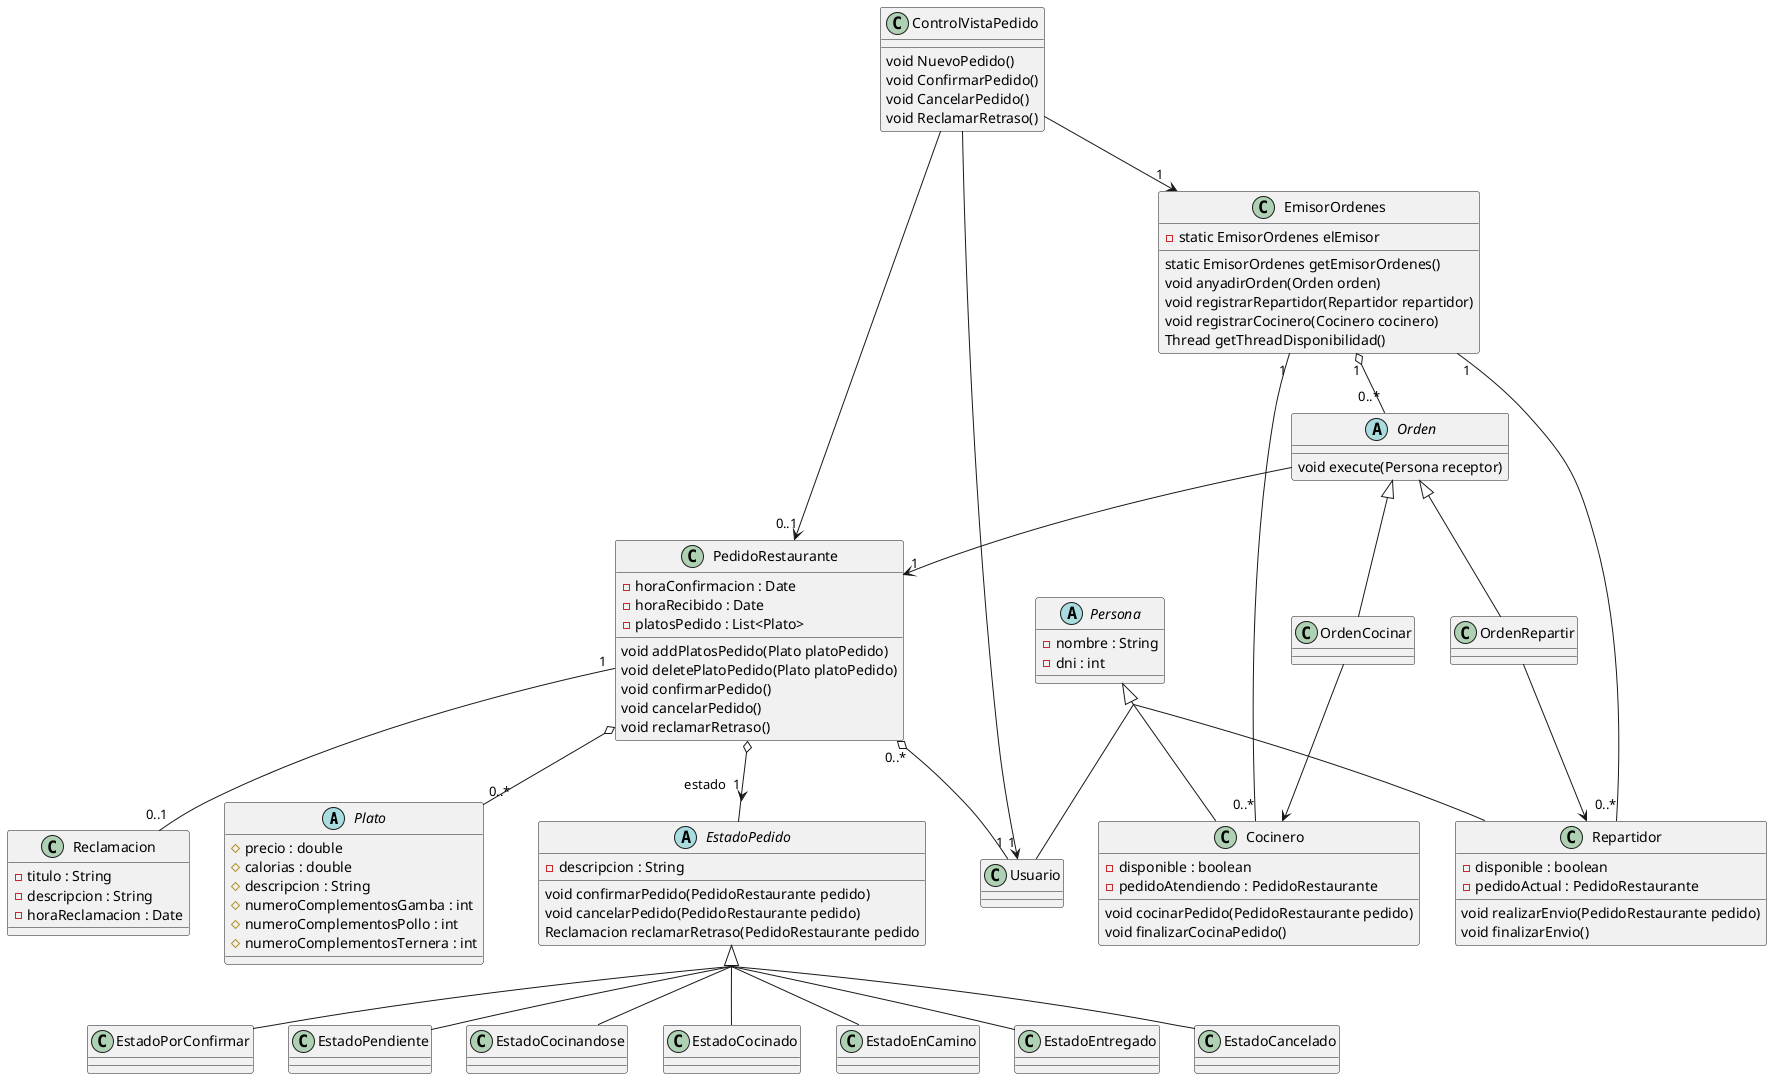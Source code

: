 @startuml
skinparam groupInheritance 3
abstract class Plato{
     # precio : double
     # calorias : double
     # descripcion : String
     # numeroComplementosGamba : int
     # numeroComplementosPollo : int 
     # numeroComplementosTernera : int
}
class PedidoRestaurante{
    - horaConfirmacion : Date
    - horaRecibido : Date
    - platosPedido : List<Plato>
     void addPlatosPedido(Plato platoPedido)
     void deletePlatoPedido(Plato platoPedido)
     void confirmarPedido()
     void cancelarPedido()
     void reclamarRetraso()
}
abstract class EstadoPedido{
    - descripcion : String
    void confirmarPedido(PedidoRestaurante pedido)
    void cancelarPedido(PedidoRestaurante pedido)
    Reclamacion reclamarRetraso(PedidoRestaurante pedido
}

class Reclamacion{
    - titulo : String
    - descripcion : String
    - horaReclamacion : Date
}

class EstadoPorConfirmar
class EstadoPendiente
class EstadoCocinandose
class EstadoCocinado
class EstadoEnCamino
class EstadoEntregado
class EstadoCancelado

abstract class Persona{
    -  nombre : String
    -  dni : int
    
}

class Cocinero{
    - disponible : boolean
    - pedidoAtendiendo : PedidoRestaurante
    void cocinarPedido(PedidoRestaurante pedido)
    void finalizarCocinaPedido()
}
class Repartidor{
    - disponible : boolean
    - pedidoActual : PedidoRestaurante
    void realizarEnvio(PedidoRestaurante pedido)
    void finalizarEnvio()
}

class Usuario
Persona <|-- Cocinero
Persona <|-- Repartidor
Persona <|-- Usuario

abstract class Orden{
void execute(Persona receptor)
}
class OrdenCocinar
class OrdenRepartir

Orden <|-- OrdenCocinar
Orden <|-- OrdenRepartir

class EmisorOrdenes{
    - static EmisorOrdenes elEmisor
    static EmisorOrdenes getEmisorOrdenes()
    void anyadirOrden(Orden orden)
    void registrarRepartidor(Repartidor repartidor)
    void registrarCocinero(Cocinero cocinero)
    Thread getThreadDisponibilidad()
}

EstadoPedido <|-- EstadoPorConfirmar
EstadoPedido <|-- EstadoPendiente
EstadoPedido <|-- EstadoCocinandose
EstadoPedido <|-- EstadoCocinado
EstadoPedido <|-- EstadoEnCamino
EstadoPedido <|-- EstadoEntregado
EstadoPedido <|-- EstadoCancelado

PedidoRestaurante "1" -- "0..1" Reclamacion
PedidoRestaurante o--> "estado  1" EstadoPedido
PedidoRestaurante o-- "0..*" Plato
PedidoRestaurante "0..*" o-- "1" Usuario

EmisorOrdenes "1" -- "0..*" Repartidor
EmisorOrdenes "1" -- "0..*" Cocinero
EmisorOrdenes "1" o-- "0..*" Orden

class ControlVistaPedido{
void NuevoPedido()
void ConfirmarPedido()
void CancelarPedido()
void ReclamarRetraso()
}
ControlVistaPedido  --> "0..1" PedidoRestaurante
ControlVistaPedido --> "1" Usuario
ControlVistaPedido --> "1" EmisorOrdenes
Orden --> "1" PedidoRestaurante
OrdenRepartir --> Repartidor
OrdenCocinar --> Cocinero
@enduml
